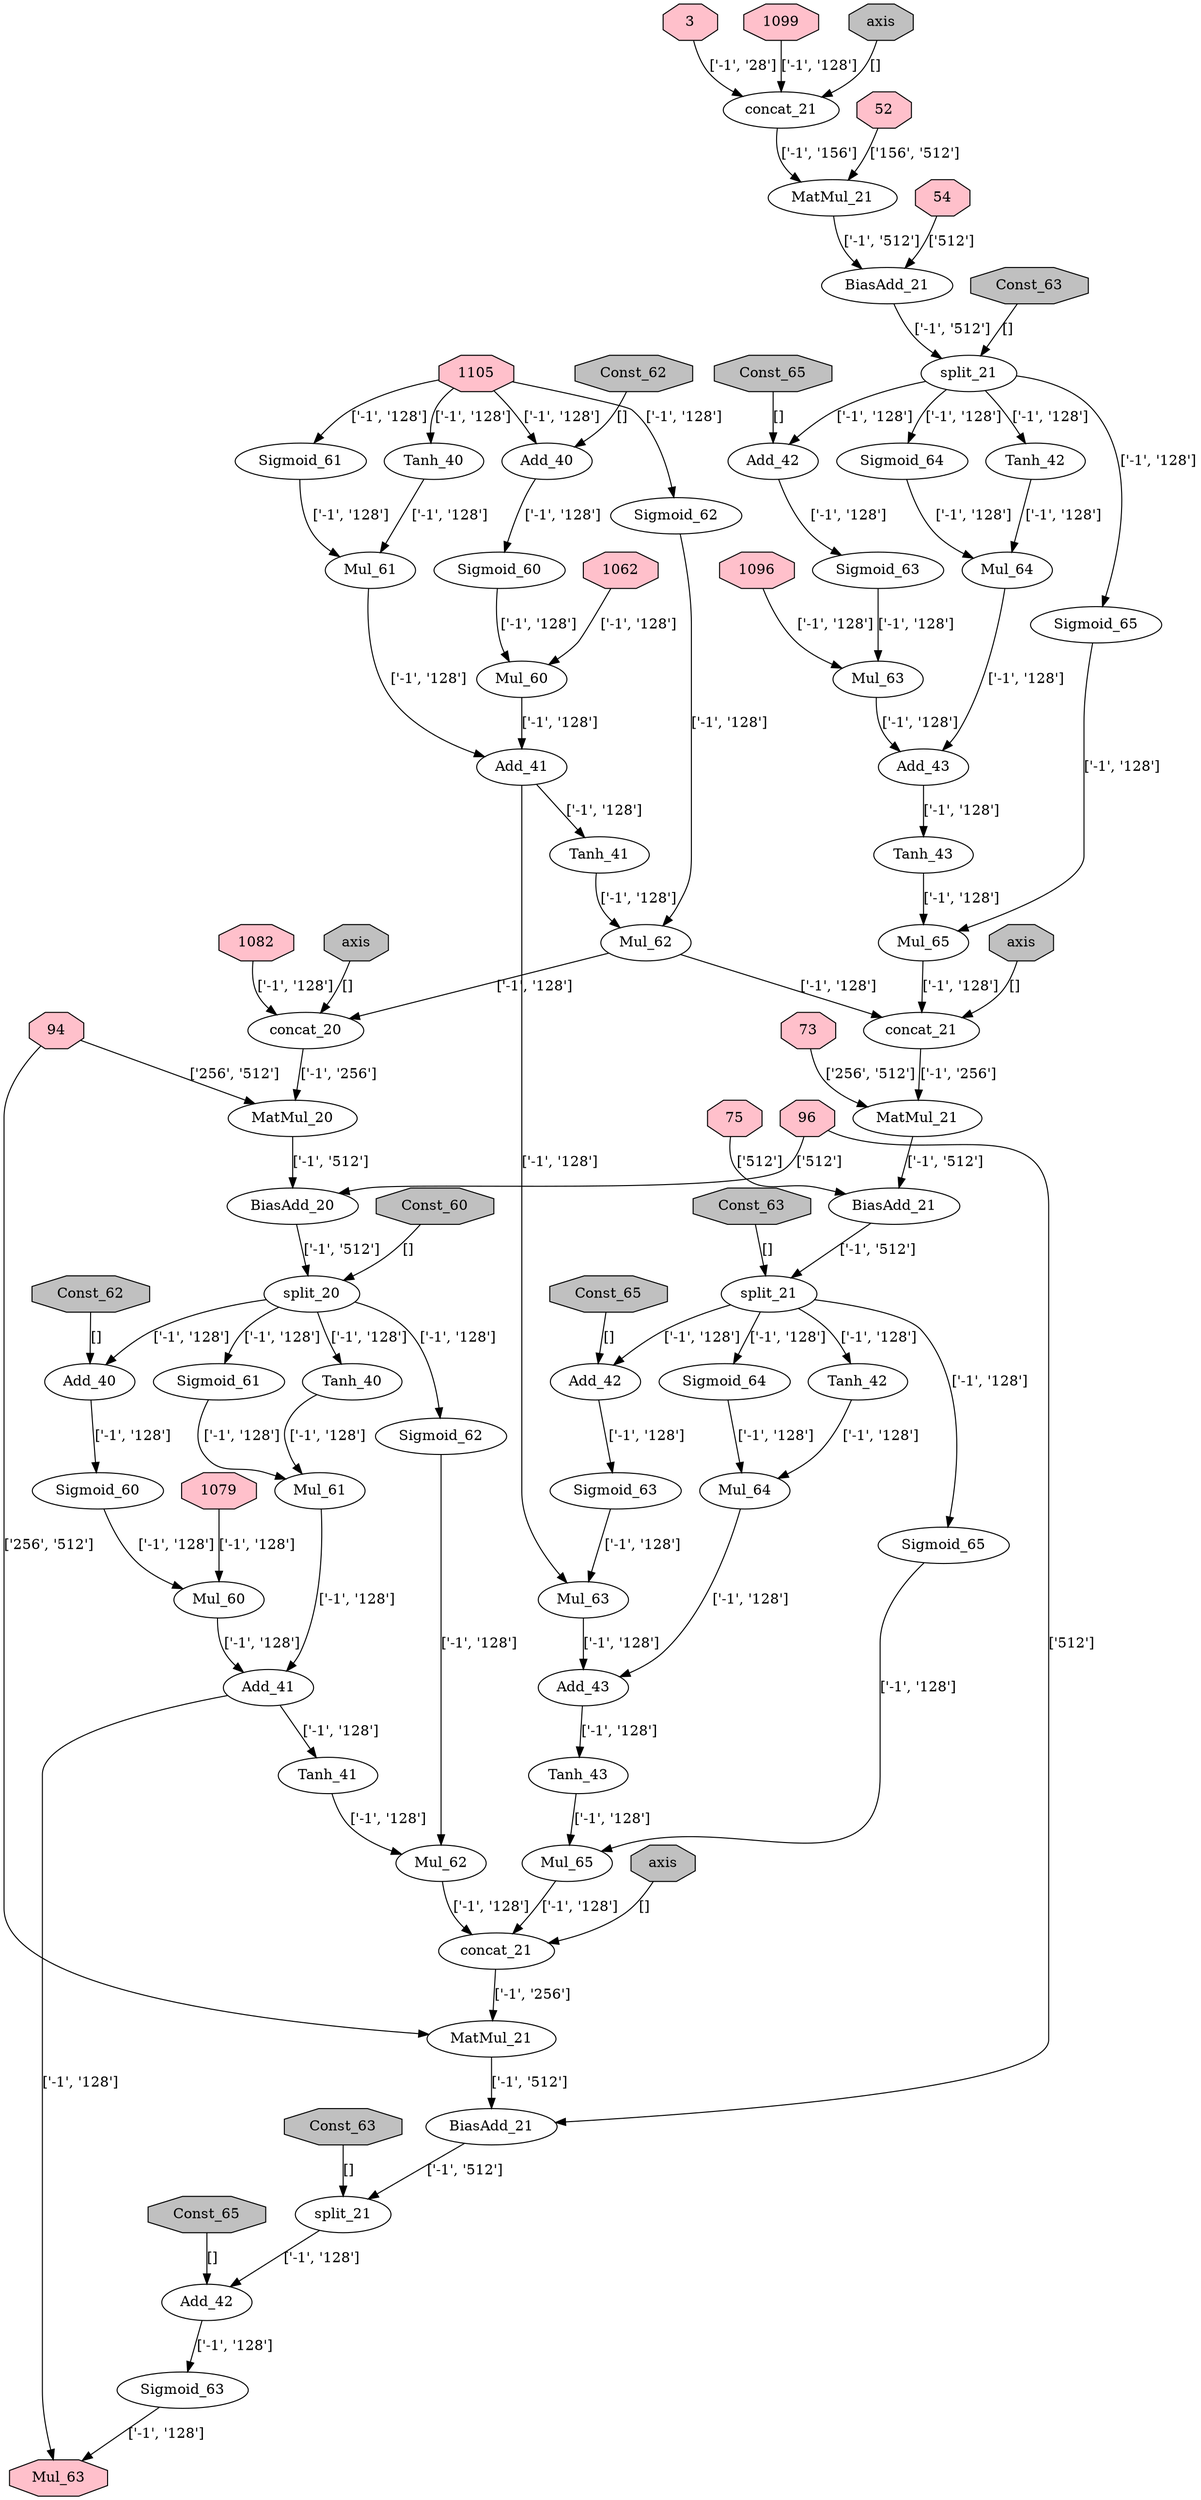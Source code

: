 strict digraph  {
	node [label="\N"];
	1152	 [fillcolor=grey,
		label=axis,
		name="rnn/rnn/multi_rnn_cell/cell_1/basic_lstm_cell/concat_21/axis",
		shape=octagon,
		style=filled];
	1153	 [label=concat_21,
		name="rnn/rnn/multi_rnn_cell/cell_1/basic_lstm_cell/concat_21"];
	1152 -> 1153	 [label="[]"];
	1154	 [label=MatMul_21,
		name="rnn/rnn/multi_rnn_cell/cell_1/basic_lstm_cell/MatMul_21"];
	1153 -> 1154	 [label="['-1', '256']"];
	1155	 [label=BiasAdd_21,
		name="rnn/rnn/multi_rnn_cell/cell_1/basic_lstm_cell/BiasAdd_21"];
	1154 -> 1155	 [label="['-1', '512']"];
	3	 [fillcolor=pink,
		shape=octagon,
		style=filled];
	1136	 [label=concat_21,
		name="rnn/rnn/multi_rnn_cell/cell_0/basic_lstm_cell/concat_21"];
	3 -> 1136	 [label="['-1', '28']"];
	1156	 [label=split_21,
		name="rnn/rnn/multi_rnn_cell/cell_1/basic_lstm_cell/split_21"];
	1158	 [label=Add_42,
		name="rnn/rnn/multi_rnn_cell/cell_1/basic_lstm_cell/Add_42"];
	1156 -> 1158	 [label="['-1', '128']"];
	1161	 [label=Sigmoid_64,
		name="rnn/rnn/multi_rnn_cell/cell_1/basic_lstm_cell/Sigmoid_64"];
	1156 -> 1161	 [label="['-1', '128']"];
	1162	 [label=Tanh_42,
		name="rnn/rnn/multi_rnn_cell/cell_1/basic_lstm_cell/Tanh_42"];
	1156 -> 1162	 [label="['-1', '128']"];
	1166	 [label=Sigmoid_65,
		name="rnn/rnn/multi_rnn_cell/cell_1/basic_lstm_cell/Sigmoid_65"];
	1156 -> 1166	 [label="['-1', '128']"];
	1157	 [fillcolor=grey,
		label=Const_65,
		name="rnn/rnn/multi_rnn_cell/cell_1/basic_lstm_cell/Const_65",
		shape=octagon,
		style=filled];
	1157 -> 1158	 [label="[]"];
	1159	 [label=Sigmoid_63,
		name="rnn/rnn/multi_rnn_cell/cell_1/basic_lstm_cell/Sigmoid_63"];
	1158 -> 1159	 [label="['-1', '128']"];
	1160	 [label=Mul_63,
		name="rnn/rnn/multi_rnn_cell/cell_1/basic_lstm_cell/Mul_63"];
	1159 -> 1160	 [label="['-1', '128']"];
	1164	 [label=Add_43,
		name="rnn/rnn/multi_rnn_cell/cell_1/basic_lstm_cell/Add_43"];
	1160 -> 1164	 [label="['-1', '128']"];
	1163	 [label=Mul_64,
		name="rnn/rnn/multi_rnn_cell/cell_1/basic_lstm_cell/Mul_64"];
	1161 -> 1163	 [label="['-1', '128']"];
	1162 -> 1163	 [label="['-1', '128']"];
	1163 -> 1164	 [label="['-1', '128']"];
	1165	 [label=Tanh_43,
		name="rnn/rnn/multi_rnn_cell/cell_1/basic_lstm_cell/Tanh_43"];
	1164 -> 1165	 [label="['-1', '128']"];
	1167	 [label=Mul_65,
		name="rnn/rnn/multi_rnn_cell/cell_1/basic_lstm_cell/Mul_65"];
	1165 -> 1167	 [label="['-1', '128']"];
	1166 -> 1167	 [label="['-1', '128']"];
	1170	 [label=concat_21,
		name="rnn/rnn/multi_rnn_cell/cell_2/basic_lstm_cell/concat_21"];
	1167 -> 1170	 [label="['-1', '128']"];
	1168	 [fillcolor=grey,
		label=Const_63,
		name="rnn/rnn/multi_rnn_cell/cell_2/basic_lstm_cell/Const_63",
		shape=octagon,
		style=filled];
	1173	 [label=split_21,
		name="rnn/rnn/multi_rnn_cell/cell_2/basic_lstm_cell/split_21"];
	1168 -> 1173	 [label="[]"];
	1169	 [fillcolor=grey,
		label=axis,
		name="rnn/rnn/multi_rnn_cell/cell_2/basic_lstm_cell/concat_21/axis",
		shape=octagon,
		style=filled];
	1169 -> 1170	 [label="[]"];
	1171	 [label=MatMul_21,
		name="rnn/rnn/multi_rnn_cell/cell_2/basic_lstm_cell/MatMul_21"];
	1170 -> 1171	 [label="['-1', '256']"];
	1155 -> 1156	 [label="['-1', '512']"];
	1172	 [label=BiasAdd_21,
		name="rnn/rnn/multi_rnn_cell/cell_2/basic_lstm_cell/BiasAdd_21"];
	1172 -> 1173	 [label="['-1', '512']"];
	1175	 [label=Add_42,
		name="rnn/rnn/multi_rnn_cell/cell_2/basic_lstm_cell/Add_42"];
	1173 -> 1175	 [label="['-1', '128']"];
	1174	 [fillcolor=grey,
		label=Const_65,
		name="rnn/rnn/multi_rnn_cell/cell_2/basic_lstm_cell/Const_65",
		shape=octagon,
		style=filled];
	1174 -> 1175	 [label="[]"];
	1176	 [label=Sigmoid_63,
		name="rnn/rnn/multi_rnn_cell/cell_2/basic_lstm_cell/Sigmoid_63"];
	1175 -> 1176	 [label="['-1', '128']"];
	1177	 [fillcolor=pink,
		label=Mul_63,
		name="rnn/rnn/multi_rnn_cell/cell_2/basic_lstm_cell/Mul_63",
		shape=octagon,
		style=filled];
	1176 -> 1177	 [label="['-1', '128']"];
	1062	 [fillcolor=pink,
		shape=octagon,
		style=filled];
	1109	 [label=Mul_60,
		name="rnn/rnn/multi_rnn_cell/cell_1/basic_lstm_cell/Mul_60"];
	1062 -> 1109	 [label="['-1', '128']"];
	52	 [fillcolor=pink,
		shape=octagon,
		style=filled];
	1137	 [label=MatMul_21,
		name="rnn/rnn/multi_rnn_cell/cell_0/basic_lstm_cell/MatMul_21"];
	52 -> 1137	 [label="['156', '512']"];
	1118	 [fillcolor=grey,
		label=axis,
		name="rnn/rnn/multi_rnn_cell/cell_2/basic_lstm_cell/concat_20/axis",
		shape=octagon,
		style=filled];
	1119	 [label=concat_20,
		name="rnn/rnn/multi_rnn_cell/cell_2/basic_lstm_cell/concat_20"];
	1118 -> 1119	 [label="[]"];
	54	 [fillcolor=pink,
		shape=octagon,
		style=filled];
	1138	 [label=BiasAdd_21,
		name="rnn/rnn/multi_rnn_cell/cell_0/basic_lstm_cell/BiasAdd_21"];
	54 -> 1138	 [label="['512']"];
	1079	 [fillcolor=pink,
		shape=octagon,
		style=filled];
	1126	 [label=Mul_60,
		name="rnn/rnn/multi_rnn_cell/cell_2/basic_lstm_cell/Mul_60"];
	1079 -> 1126	 [label="['-1', '128']"];
	1082	 [fillcolor=pink,
		shape=octagon,
		style=filled];
	1082 -> 1119	 [label="['-1', '128']"];
	1120	 [label=MatMul_20,
		name="rnn/rnn/multi_rnn_cell/cell_2/basic_lstm_cell/MatMul_20"];
	1121	 [label=BiasAdd_20,
		name="rnn/rnn/multi_rnn_cell/cell_2/basic_lstm_cell/BiasAdd_20"];
	1120 -> 1121	 [label="['-1', '512']"];
	75	 [fillcolor=pink,
		shape=octagon,
		style=filled];
	75 -> 1155	 [label="['512']"];
	1096	 [fillcolor=pink,
		shape=octagon,
		style=filled];
	1143	 [label=Mul_63,
		name="rnn/rnn/multi_rnn_cell/cell_0/basic_lstm_cell/Mul_63"];
	1096 -> 1143	 [label="['-1', '128']"];
	73	 [fillcolor=pink,
		shape=octagon,
		style=filled];
	73 -> 1154	 [label="['256', '512']"];
	1099	 [fillcolor=pink,
		shape=octagon,
		style=filled];
	1099 -> 1136	 [label="['-1', '128']"];
	1171 -> 1172	 [label="['-1', '512']"];
	1105	 [fillcolor=pink,
		shape=octagon,
		style=filled];
	1107	 [label=Add_40,
		name="rnn/rnn/multi_rnn_cell/cell_1/basic_lstm_cell/Add_40"];
	1105 -> 1107	 [label="['-1', '128']"];
	1110	 [label=Sigmoid_61,
		name="rnn/rnn/multi_rnn_cell/cell_1/basic_lstm_cell/Sigmoid_61"];
	1105 -> 1110	 [label="['-1', '128']"];
	1111	 [label=Tanh_40,
		name="rnn/rnn/multi_rnn_cell/cell_1/basic_lstm_cell/Tanh_40"];
	1105 -> 1111	 [label="['-1', '128']"];
	1115	 [label=Sigmoid_62,
		name="rnn/rnn/multi_rnn_cell/cell_1/basic_lstm_cell/Sigmoid_62"];
	1105 -> 1115	 [label="['-1', '128']"];
	1106	 [fillcolor=grey,
		label=Const_62,
		name="rnn/rnn/multi_rnn_cell/cell_1/basic_lstm_cell/Const_62",
		shape=octagon,
		style=filled];
	1106 -> 1107	 [label="[]"];
	1108	 [label=Sigmoid_60,
		name="rnn/rnn/multi_rnn_cell/cell_1/basic_lstm_cell/Sigmoid_60"];
	1107 -> 1108	 [label="['-1', '128']"];
	1108 -> 1109	 [label="['-1', '128']"];
	1113	 [label=Add_41,
		name="rnn/rnn/multi_rnn_cell/cell_1/basic_lstm_cell/Add_41"];
	1109 -> 1113	 [label="['-1', '128']"];
	1112	 [label=Mul_61,
		name="rnn/rnn/multi_rnn_cell/cell_1/basic_lstm_cell/Mul_61"];
	1110 -> 1112	 [label="['-1', '128']"];
	1111 -> 1112	 [label="['-1', '128']"];
	1112 -> 1113	 [label="['-1', '128']"];
	1113 -> 1160	 [label="['-1', '128']"];
	1114	 [label=Tanh_41,
		name="rnn/rnn/multi_rnn_cell/cell_1/basic_lstm_cell/Tanh_41"];
	1113 -> 1114	 [label="['-1', '128']"];
	1116	 [label=Mul_62,
		name="rnn/rnn/multi_rnn_cell/cell_1/basic_lstm_cell/Mul_62"];
	1114 -> 1116	 [label="['-1', '128']"];
	1115 -> 1116	 [label="['-1', '128']"];
	1116 -> 1153	 [label="['-1', '128']"];
	1116 -> 1119	 [label="['-1', '128']"];
	1117	 [fillcolor=grey,
		label=Const_60,
		name="rnn/rnn/multi_rnn_cell/cell_2/basic_lstm_cell/Const_60",
		shape=octagon,
		style=filled];
	1122	 [label=split_20,
		name="rnn/rnn/multi_rnn_cell/cell_2/basic_lstm_cell/split_20"];
	1117 -> 1122	 [label="[]"];
	94	 [fillcolor=pink,
		shape=octagon,
		style=filled];
	94 -> 1120	 [label="['256', '512']"];
	94 -> 1171	 [label="['256', '512']"];
	1119 -> 1120	 [label="['-1', '256']"];
	96	 [fillcolor=pink,
		shape=octagon,
		style=filled];
	96 -> 1172	 [label="['512']"];
	96 -> 1121	 [label="['512']"];
	1121 -> 1122	 [label="['-1', '512']"];
	1124	 [label=Add_40,
		name="rnn/rnn/multi_rnn_cell/cell_2/basic_lstm_cell/Add_40"];
	1122 -> 1124	 [label="['-1', '128']"];
	1127	 [label=Sigmoid_61,
		name="rnn/rnn/multi_rnn_cell/cell_2/basic_lstm_cell/Sigmoid_61"];
	1122 -> 1127	 [label="['-1', '128']"];
	1128	 [label=Tanh_40,
		name="rnn/rnn/multi_rnn_cell/cell_2/basic_lstm_cell/Tanh_40"];
	1122 -> 1128	 [label="['-1', '128']"];
	1132	 [label=Sigmoid_62,
		name="rnn/rnn/multi_rnn_cell/cell_2/basic_lstm_cell/Sigmoid_62"];
	1122 -> 1132	 [label="['-1', '128']"];
	1123	 [fillcolor=grey,
		label=Const_62,
		name="rnn/rnn/multi_rnn_cell/cell_2/basic_lstm_cell/Const_62",
		shape=octagon,
		style=filled];
	1123 -> 1124	 [label="[]"];
	1125	 [label=Sigmoid_60,
		name="rnn/rnn/multi_rnn_cell/cell_2/basic_lstm_cell/Sigmoid_60"];
	1124 -> 1125	 [label="['-1', '128']"];
	1125 -> 1126	 [label="['-1', '128']"];
	1130	 [label=Add_41,
		name="rnn/rnn/multi_rnn_cell/cell_2/basic_lstm_cell/Add_41"];
	1126 -> 1130	 [label="['-1', '128']"];
	1129	 [label=Mul_61,
		name="rnn/rnn/multi_rnn_cell/cell_2/basic_lstm_cell/Mul_61"];
	1127 -> 1129	 [label="['-1', '128']"];
	1128 -> 1129	 [label="['-1', '128']"];
	1129 -> 1130	 [label="['-1', '128']"];
	1130 -> 1177	 [label="['-1', '128']"];
	1131	 [label=Tanh_41,
		name="rnn/rnn/multi_rnn_cell/cell_2/basic_lstm_cell/Tanh_41"];
	1130 -> 1131	 [label="['-1', '128']"];
	1133	 [label=Mul_62,
		name="rnn/rnn/multi_rnn_cell/cell_2/basic_lstm_cell/Mul_62"];
	1131 -> 1133	 [label="['-1', '128']"];
	1132 -> 1133	 [label="['-1', '128']"];
	1133 -> 1170	 [label="['-1', '128']"];
	1134	 [fillcolor=grey,
		label=Const_63,
		name="rnn/rnn/multi_rnn_cell/cell_0/basic_lstm_cell/Const_63",
		shape=octagon,
		style=filled];
	1139	 [label=split_21,
		name="rnn/rnn/multi_rnn_cell/cell_0/basic_lstm_cell/split_21"];
	1134 -> 1139	 [label="[]"];
	1135	 [fillcolor=grey,
		label=axis,
		name="rnn/rnn/multi_rnn_cell/cell_0/basic_lstm_cell/concat_21/axis",
		shape=octagon,
		style=filled];
	1135 -> 1136	 [label="[]"];
	1136 -> 1137	 [label="['-1', '156']"];
	1137 -> 1138	 [label="['-1', '512']"];
	1138 -> 1139	 [label="['-1', '512']"];
	1141	 [label=Add_42,
		name="rnn/rnn/multi_rnn_cell/cell_0/basic_lstm_cell/Add_42"];
	1139 -> 1141	 [label="['-1', '128']"];
	1144	 [label=Sigmoid_64,
		name="rnn/rnn/multi_rnn_cell/cell_0/basic_lstm_cell/Sigmoid_64"];
	1139 -> 1144	 [label="['-1', '128']"];
	1145	 [label=Tanh_42,
		name="rnn/rnn/multi_rnn_cell/cell_0/basic_lstm_cell/Tanh_42"];
	1139 -> 1145	 [label="['-1', '128']"];
	1149	 [label=Sigmoid_65,
		name="rnn/rnn/multi_rnn_cell/cell_0/basic_lstm_cell/Sigmoid_65"];
	1139 -> 1149	 [label="['-1', '128']"];
	1140	 [fillcolor=grey,
		label=Const_65,
		name="rnn/rnn/multi_rnn_cell/cell_0/basic_lstm_cell/Const_65",
		shape=octagon,
		style=filled];
	1140 -> 1141	 [label="[]"];
	1142	 [label=Sigmoid_63,
		name="rnn/rnn/multi_rnn_cell/cell_0/basic_lstm_cell/Sigmoid_63"];
	1141 -> 1142	 [label="['-1', '128']"];
	1142 -> 1143	 [label="['-1', '128']"];
	1147	 [label=Add_43,
		name="rnn/rnn/multi_rnn_cell/cell_0/basic_lstm_cell/Add_43"];
	1143 -> 1147	 [label="['-1', '128']"];
	1146	 [label=Mul_64,
		name="rnn/rnn/multi_rnn_cell/cell_0/basic_lstm_cell/Mul_64"];
	1144 -> 1146	 [label="['-1', '128']"];
	1145 -> 1146	 [label="['-1', '128']"];
	1146 -> 1147	 [label="['-1', '128']"];
	1148	 [label=Tanh_43,
		name="rnn/rnn/multi_rnn_cell/cell_0/basic_lstm_cell/Tanh_43"];
	1147 -> 1148	 [label="['-1', '128']"];
	1150	 [label=Mul_65,
		name="rnn/rnn/multi_rnn_cell/cell_0/basic_lstm_cell/Mul_65"];
	1148 -> 1150	 [label="['-1', '128']"];
	1149 -> 1150	 [label="['-1', '128']"];
	1150 -> 1153	 [label="['-1', '128']"];
	1151	 [fillcolor=grey,
		label=Const_63,
		name="rnn/rnn/multi_rnn_cell/cell_1/basic_lstm_cell/Const_63",
		shape=octagon,
		style=filled];
	1151 -> 1156	 [label="[]"];
}
